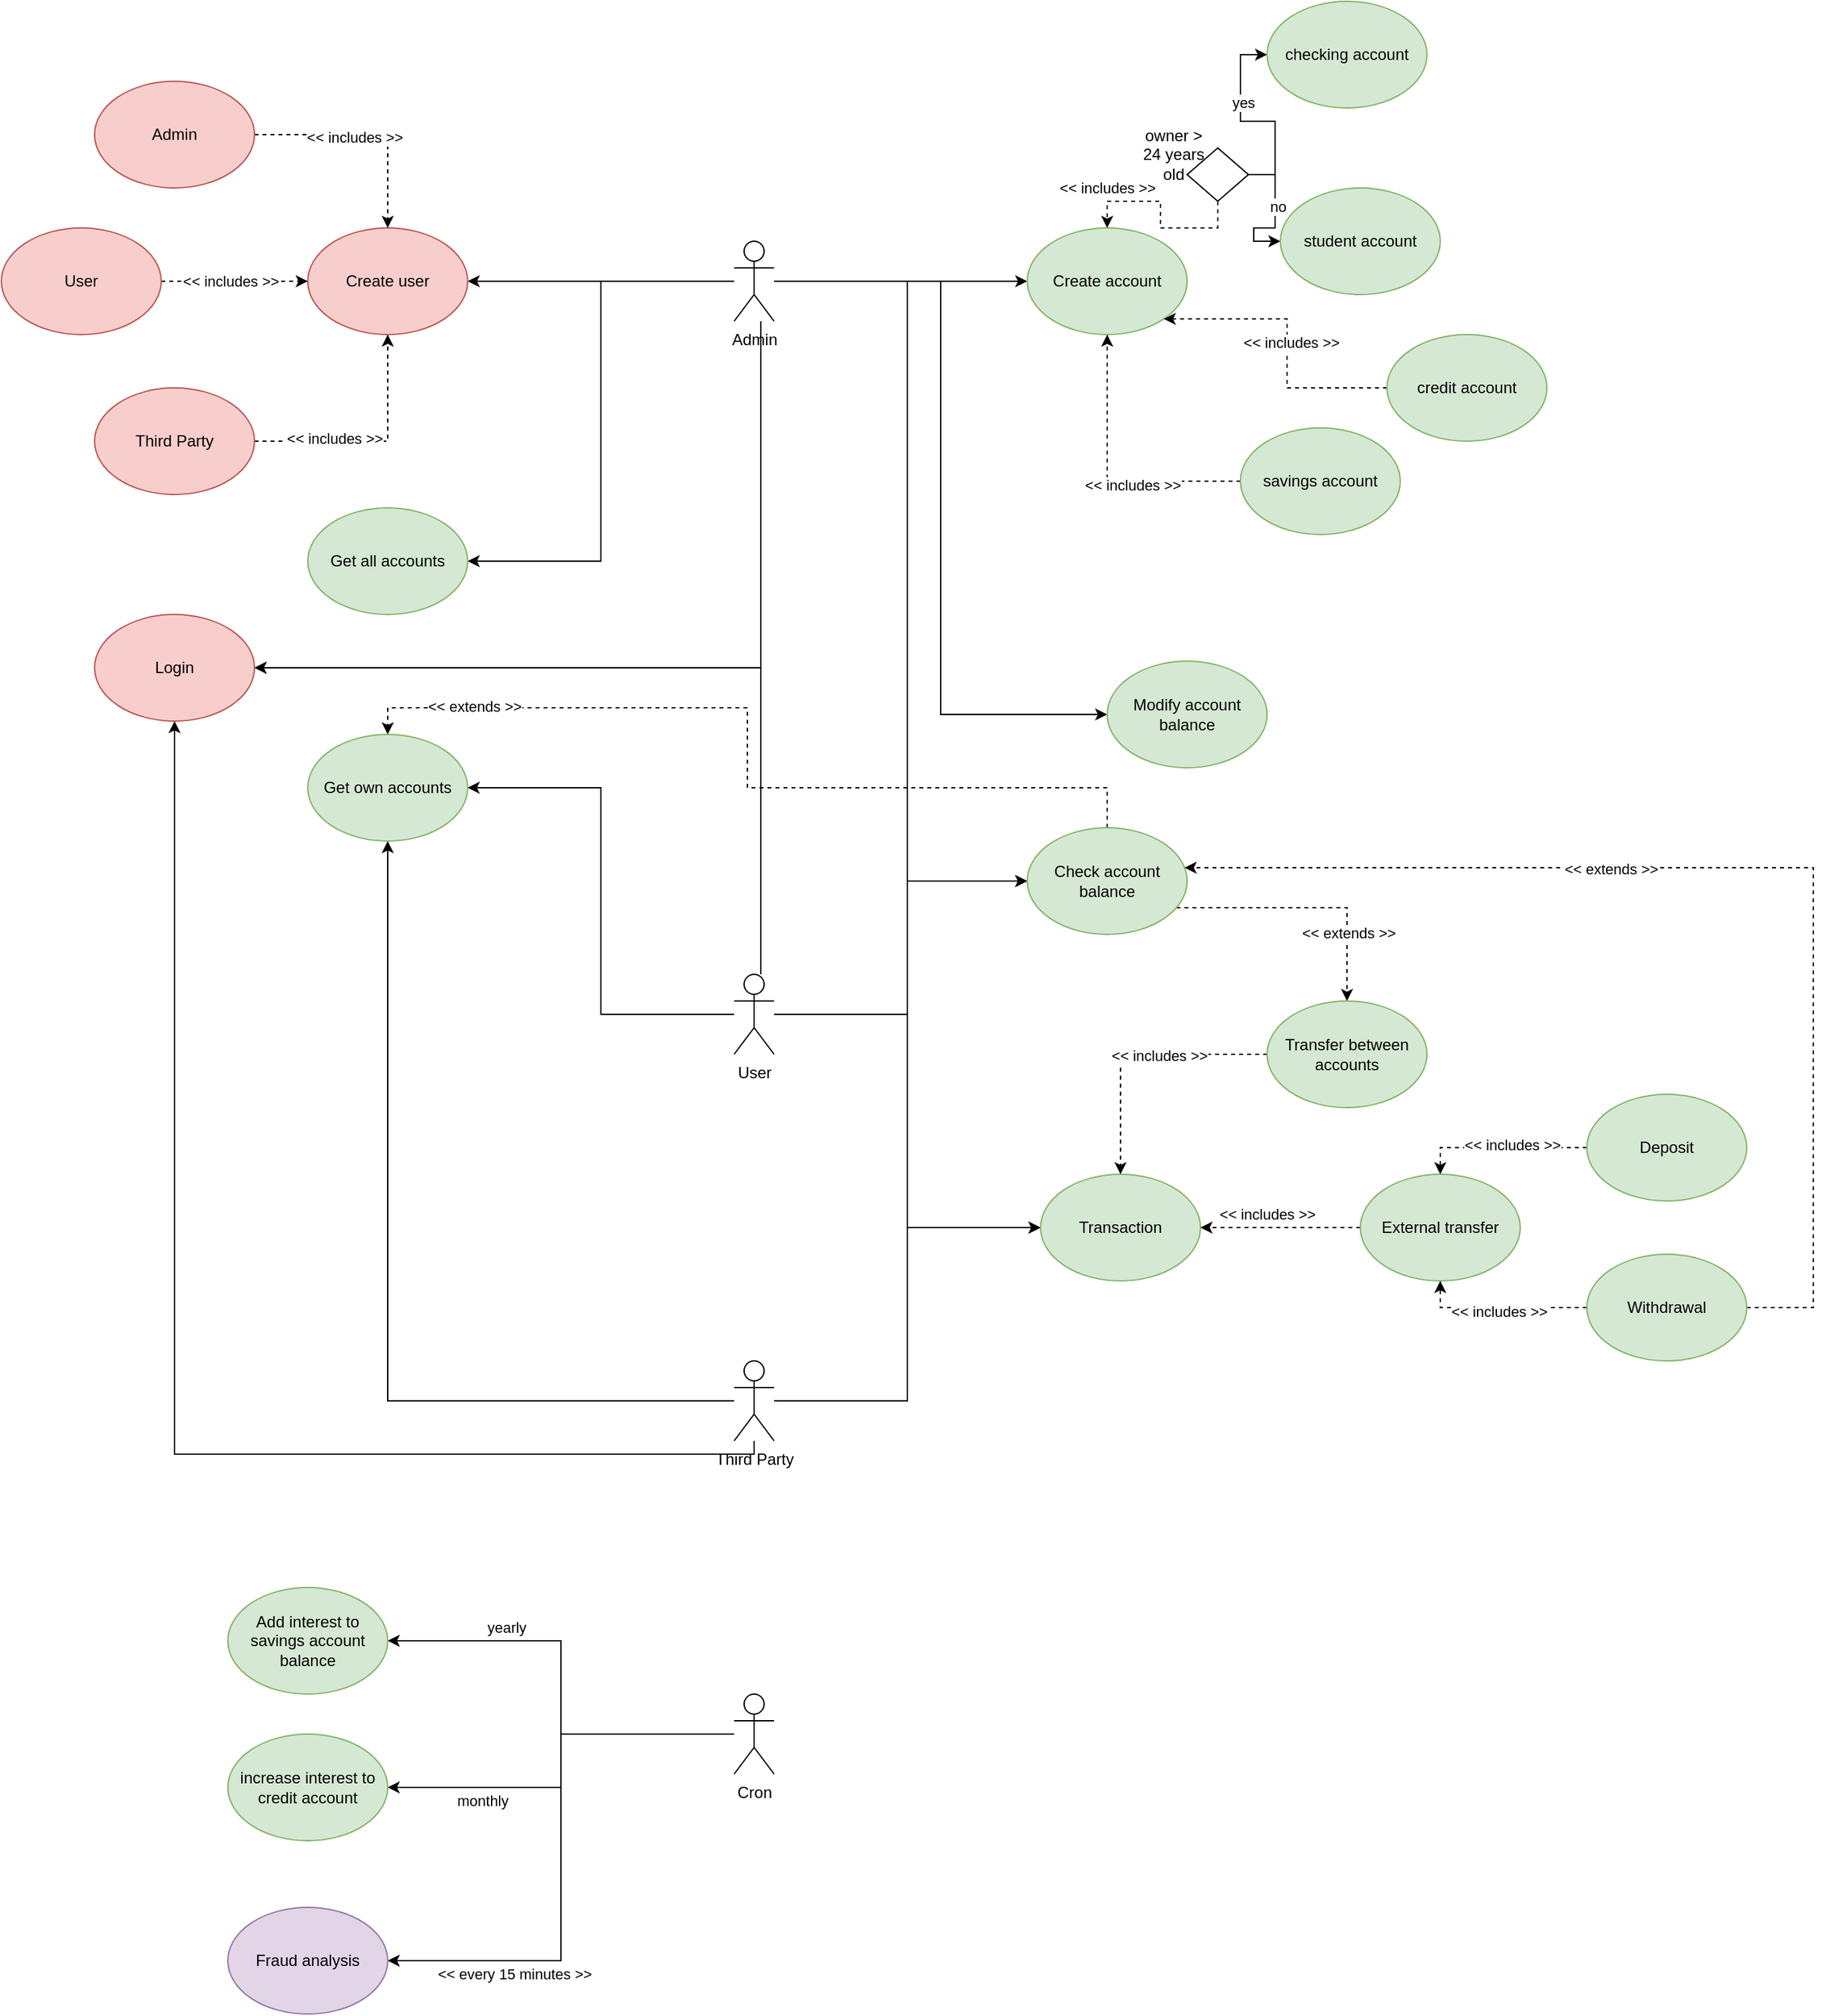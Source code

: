 <mxfile version="20.3.0" type="device"><diagram id="0uP3ty_RYjJencCDC9Fv" name="Página-1"><mxGraphModel dx="2013" dy="822" grid="1" gridSize="10" guides="1" tooltips="1" connect="1" arrows="1" fold="1" page="1" pageScale="1" pageWidth="827" pageHeight="1169" math="0" shadow="0"><root><mxCell id="0"/><mxCell id="1" parent="0"/><mxCell id="CVJm3WT1ySPfOyEzUwz7-38" style="edgeStyle=orthogonalEdgeStyle;rounded=0;orthogonalLoop=1;jettySize=auto;html=1;entryX=0;entryY=0.5;entryDx=0;entryDy=0;" parent="1" source="CVJm3WT1ySPfOyEzUwz7-1" target="CVJm3WT1ySPfOyEzUwz7-37" edge="1"><mxGeometry relative="1" as="geometry"><Array as="points"><mxPoint x="170" y="810"/><mxPoint x="170" y="710"/></Array></mxGeometry></mxCell><mxCell id="CVJm3WT1ySPfOyEzUwz7-45" style="edgeStyle=orthogonalEdgeStyle;rounded=0;orthogonalLoop=1;jettySize=auto;html=1;entryX=0;entryY=0.5;entryDx=0;entryDy=0;" parent="1" source="CVJm3WT1ySPfOyEzUwz7-1" target="CVJm3WT1ySPfOyEzUwz7-26" edge="1"><mxGeometry relative="1" as="geometry"/></mxCell><mxCell id="CVJm3WT1ySPfOyEzUwz7-60" style="edgeStyle=orthogonalEdgeStyle;rounded=0;orthogonalLoop=1;jettySize=auto;html=1;entryX=1;entryY=0.5;entryDx=0;entryDy=0;" parent="1" source="CVJm3WT1ySPfOyEzUwz7-1" target="CVJm3WT1ySPfOyEzUwz7-59" edge="1"><mxGeometry relative="1" as="geometry"/></mxCell><mxCell id="PnBgwkc51MVz4VBSICv--3" style="edgeStyle=orthogonalEdgeStyle;rounded=0;orthogonalLoop=1;jettySize=auto;html=1;entryX=1;entryY=0.5;entryDx=0;entryDy=0;" edge="1" parent="1" source="CVJm3WT1ySPfOyEzUwz7-1" target="PnBgwkc51MVz4VBSICv--1"><mxGeometry relative="1" as="geometry"><Array as="points"><mxPoint x="60" y="550"/></Array></mxGeometry></mxCell><mxCell id="CVJm3WT1ySPfOyEzUwz7-1" value="User" style="shape=umlActor;verticalLabelPosition=bottom;verticalAlign=top;html=1;outlineConnect=0;" parent="1" vertex="1"><mxGeometry x="40" y="780" width="30" height="60" as="geometry"/></mxCell><mxCell id="CVJm3WT1ySPfOyEzUwz7-35" style="edgeStyle=orthogonalEdgeStyle;rounded=0;orthogonalLoop=1;jettySize=auto;html=1;entryX=0;entryY=0.5;entryDx=0;entryDy=0;" parent="1" source="CVJm3WT1ySPfOyEzUwz7-2" target="CVJm3WT1ySPfOyEzUwz7-4" edge="1"><mxGeometry relative="1" as="geometry"/></mxCell><mxCell id="CVJm3WT1ySPfOyEzUwz7-39" style="edgeStyle=orthogonalEdgeStyle;rounded=0;orthogonalLoop=1;jettySize=auto;html=1;entryX=0;entryY=0.5;entryDx=0;entryDy=0;" parent="1" source="CVJm3WT1ySPfOyEzUwz7-2" target="CVJm3WT1ySPfOyEzUwz7-37" edge="1"><mxGeometry relative="1" as="geometry"><Array as="points"><mxPoint x="170" y="260"/><mxPoint x="170" y="710"/></Array></mxGeometry></mxCell><mxCell id="CVJm3WT1ySPfOyEzUwz7-40" style="edgeStyle=orthogonalEdgeStyle;rounded=0;orthogonalLoop=1;jettySize=auto;html=1;entryX=0;entryY=0.5;entryDx=0;entryDy=0;" parent="1" source="CVJm3WT1ySPfOyEzUwz7-2" target="CVJm3WT1ySPfOyEzUwz7-36" edge="1"><mxGeometry relative="1" as="geometry"/></mxCell><mxCell id="CVJm3WT1ySPfOyEzUwz7-53" style="edgeStyle=orthogonalEdgeStyle;rounded=0;orthogonalLoop=1;jettySize=auto;html=1;entryX=1;entryY=0.5;entryDx=0;entryDy=0;" parent="1" source="CVJm3WT1ySPfOyEzUwz7-2" target="CVJm3WT1ySPfOyEzUwz7-52" edge="1"><mxGeometry relative="1" as="geometry"/></mxCell><mxCell id="CVJm3WT1ySPfOyEzUwz7-56" style="edgeStyle=orthogonalEdgeStyle;rounded=0;orthogonalLoop=1;jettySize=auto;html=1;entryX=1;entryY=0.5;entryDx=0;entryDy=0;" parent="1" source="CVJm3WT1ySPfOyEzUwz7-2" target="CVJm3WT1ySPfOyEzUwz7-55" edge="1"><mxGeometry relative="1" as="geometry"/></mxCell><mxCell id="PnBgwkc51MVz4VBSICv--2" style="edgeStyle=orthogonalEdgeStyle;rounded=0;orthogonalLoop=1;jettySize=auto;html=1;entryX=1;entryY=0.5;entryDx=0;entryDy=0;" edge="1" parent="1" source="CVJm3WT1ySPfOyEzUwz7-2" target="PnBgwkc51MVz4VBSICv--1"><mxGeometry relative="1" as="geometry"><Array as="points"><mxPoint x="60" y="550"/></Array></mxGeometry></mxCell><mxCell id="CVJm3WT1ySPfOyEzUwz7-2" value="Admin" style="shape=umlActor;verticalLabelPosition=bottom;verticalAlign=top;html=1;outlineConnect=0;" parent="1" vertex="1"><mxGeometry x="40" y="230" width="30" height="60" as="geometry"/></mxCell><mxCell id="CVJm3WT1ySPfOyEzUwz7-46" style="edgeStyle=orthogonalEdgeStyle;rounded=0;orthogonalLoop=1;jettySize=auto;html=1;entryX=0;entryY=0.5;entryDx=0;entryDy=0;" parent="1" source="CVJm3WT1ySPfOyEzUwz7-3" target="CVJm3WT1ySPfOyEzUwz7-26" edge="1"><mxGeometry relative="1" as="geometry"><Array as="points"><mxPoint x="170" y="1100"/><mxPoint x="170" y="970"/></Array></mxGeometry></mxCell><mxCell id="CVJm3WT1ySPfOyEzUwz7-61" style="edgeStyle=orthogonalEdgeStyle;rounded=0;orthogonalLoop=1;jettySize=auto;html=1;entryX=0.5;entryY=1;entryDx=0;entryDy=0;" parent="1" source="CVJm3WT1ySPfOyEzUwz7-3" target="CVJm3WT1ySPfOyEzUwz7-59" edge="1"><mxGeometry relative="1" as="geometry"/></mxCell><mxCell id="PnBgwkc51MVz4VBSICv--4" style="edgeStyle=orthogonalEdgeStyle;rounded=0;orthogonalLoop=1;jettySize=auto;html=1;" edge="1" parent="1" source="CVJm3WT1ySPfOyEzUwz7-3" target="PnBgwkc51MVz4VBSICv--1"><mxGeometry relative="1" as="geometry"><Array as="points"><mxPoint x="55" y="1140"/><mxPoint x="-380" y="1140"/></Array></mxGeometry></mxCell><mxCell id="CVJm3WT1ySPfOyEzUwz7-3" value="Third Party" style="shape=umlActor;verticalLabelPosition=bottom;verticalAlign=top;html=1;outlineConnect=0;" parent="1" vertex="1"><mxGeometry x="40" y="1070" width="30" height="60" as="geometry"/></mxCell><mxCell id="CVJm3WT1ySPfOyEzUwz7-4" value="Create account" style="ellipse;whiteSpace=wrap;html=1;fillColor=#d5e8d4;strokeColor=#82b366;" parent="1" vertex="1"><mxGeometry x="260" y="220" width="120" height="80" as="geometry"/></mxCell><mxCell id="CVJm3WT1ySPfOyEzUwz7-9" style="edgeStyle=orthogonalEdgeStyle;rounded=0;orthogonalLoop=1;jettySize=auto;html=1;entryX=0;entryY=0.5;entryDx=0;entryDy=0;" parent="1" source="CVJm3WT1ySPfOyEzUwz7-6" target="CVJm3WT1ySPfOyEzUwz7-8" edge="1"><mxGeometry relative="1" as="geometry"/></mxCell><mxCell id="CVJm3WT1ySPfOyEzUwz7-14" value="no" style="edgeLabel;html=1;align=center;verticalAlign=middle;resizable=0;points=[];" parent="CVJm3WT1ySPfOyEzUwz7-9" vertex="1" connectable="0"><mxGeometry x="-0.17" y="2" relative="1" as="geometry"><mxPoint as="offset"/></mxGeometry></mxCell><mxCell id="CVJm3WT1ySPfOyEzUwz7-10" style="edgeStyle=orthogonalEdgeStyle;rounded=0;orthogonalLoop=1;jettySize=auto;html=1;entryX=0;entryY=0.5;entryDx=0;entryDy=0;" parent="1" source="CVJm3WT1ySPfOyEzUwz7-6" target="CVJm3WT1ySPfOyEzUwz7-7" edge="1"><mxGeometry relative="1" as="geometry"/></mxCell><mxCell id="CVJm3WT1ySPfOyEzUwz7-13" value="yes" style="edgeLabel;html=1;align=center;verticalAlign=middle;resizable=0;points=[];" parent="CVJm3WT1ySPfOyEzUwz7-10" vertex="1" connectable="0"><mxGeometry x="0.282" y="-2" relative="1" as="geometry"><mxPoint as="offset"/></mxGeometry></mxCell><mxCell id="CVJm3WT1ySPfOyEzUwz7-27" style="edgeStyle=orthogonalEdgeStyle;rounded=0;orthogonalLoop=1;jettySize=auto;html=1;entryX=0.5;entryY=0;entryDx=0;entryDy=0;dashed=1;" parent="1" source="CVJm3WT1ySPfOyEzUwz7-6" target="CVJm3WT1ySPfOyEzUwz7-4" edge="1"><mxGeometry relative="1" as="geometry"/></mxCell><mxCell id="CVJm3WT1ySPfOyEzUwz7-28" value="&amp;lt;&amp;lt; includes &amp;gt;&amp;gt;" style="edgeLabel;html=1;align=center;verticalAlign=middle;resizable=0;points=[];" parent="CVJm3WT1ySPfOyEzUwz7-27" vertex="1" connectable="0"><mxGeometry x="0.469" relative="1" as="geometry"><mxPoint x="-18" y="-10" as="offset"/></mxGeometry></mxCell><mxCell id="CVJm3WT1ySPfOyEzUwz7-6" value="" style="rhombus;whiteSpace=wrap;html=1;" parent="1" vertex="1"><mxGeometry x="380" y="160" width="46" height="40" as="geometry"/></mxCell><mxCell id="CVJm3WT1ySPfOyEzUwz7-7" value="checking account" style="ellipse;whiteSpace=wrap;html=1;fillColor=#d5e8d4;strokeColor=#82b366;" parent="1" vertex="1"><mxGeometry x="440" y="50" width="120" height="80" as="geometry"/></mxCell><mxCell id="CVJm3WT1ySPfOyEzUwz7-8" value="student account" style="ellipse;whiteSpace=wrap;html=1;fillColor=#d5e8d4;strokeColor=#82b366;" parent="1" vertex="1"><mxGeometry x="450" y="190" width="120" height="80" as="geometry"/></mxCell><mxCell id="CVJm3WT1ySPfOyEzUwz7-12" value="owner &amp;gt; 24 years old" style="text;html=1;strokeColor=none;fillColor=none;align=center;verticalAlign=middle;whiteSpace=wrap;rounded=0;" parent="1" vertex="1"><mxGeometry x="340" y="150" width="60" height="30" as="geometry"/></mxCell><mxCell id="CVJm3WT1ySPfOyEzUwz7-20" style="edgeStyle=orthogonalEdgeStyle;rounded=0;orthogonalLoop=1;jettySize=auto;html=1;entryX=1;entryY=0.5;entryDx=0;entryDy=0;" parent="1" source="CVJm3WT1ySPfOyEzUwz7-18" target="CVJm3WT1ySPfOyEzUwz7-19" edge="1"><mxGeometry relative="1" as="geometry"/></mxCell><mxCell id="CVJm3WT1ySPfOyEzUwz7-21" value="yearly" style="edgeLabel;html=1;align=center;verticalAlign=middle;resizable=0;points=[];" parent="CVJm3WT1ySPfOyEzUwz7-20" vertex="1" connectable="0"><mxGeometry x="0.438" relative="1" as="geometry"><mxPoint x="-4" y="-10" as="offset"/></mxGeometry></mxCell><mxCell id="CVJm3WT1ySPfOyEzUwz7-23" style="edgeStyle=orthogonalEdgeStyle;rounded=0;orthogonalLoop=1;jettySize=auto;html=1;entryX=1;entryY=0.5;entryDx=0;entryDy=0;" parent="1" source="CVJm3WT1ySPfOyEzUwz7-18" target="CVJm3WT1ySPfOyEzUwz7-22" edge="1"><mxGeometry relative="1" as="geometry"/></mxCell><mxCell id="CVJm3WT1ySPfOyEzUwz7-24" value="monthly" style="edgeLabel;html=1;align=center;verticalAlign=middle;resizable=0;points=[];" parent="CVJm3WT1ySPfOyEzUwz7-23" vertex="1" connectable="0"><mxGeometry x="0.526" y="1" relative="1" as="geometry"><mxPoint y="9" as="offset"/></mxGeometry></mxCell><mxCell id="MgVNhLkupaFGwa8Qeml6-4" style="edgeStyle=orthogonalEdgeStyle;rounded=0;orthogonalLoop=1;jettySize=auto;html=1;entryX=1;entryY=0.5;entryDx=0;entryDy=0;" parent="1" source="CVJm3WT1ySPfOyEzUwz7-18" target="MgVNhLkupaFGwa8Qeml6-3" edge="1"><mxGeometry relative="1" as="geometry"/></mxCell><mxCell id="MgVNhLkupaFGwa8Qeml6-5" value="&amp;lt;&amp;lt; every 15 minutes &amp;gt;&amp;gt;" style="edgeLabel;html=1;align=center;verticalAlign=middle;resizable=0;points=[];" parent="MgVNhLkupaFGwa8Qeml6-4" vertex="1" connectable="0"><mxGeometry x="0.581" relative="1" as="geometry"><mxPoint x="5" y="10" as="offset"/></mxGeometry></mxCell><mxCell id="CVJm3WT1ySPfOyEzUwz7-18" value="Cron" style="shape=umlActor;verticalLabelPosition=bottom;verticalAlign=top;html=1;outlineConnect=0;" parent="1" vertex="1"><mxGeometry x="40" y="1320" width="30" height="60" as="geometry"/></mxCell><mxCell id="CVJm3WT1ySPfOyEzUwz7-19" value="Add interest to savings account balance" style="ellipse;whiteSpace=wrap;html=1;fillColor=#d5e8d4;strokeColor=#82b366;" parent="1" vertex="1"><mxGeometry x="-340" y="1240" width="120" height="80" as="geometry"/></mxCell><mxCell id="CVJm3WT1ySPfOyEzUwz7-22" value="increase interest to credit account" style="ellipse;whiteSpace=wrap;html=1;fillColor=#d5e8d4;strokeColor=#82b366;" parent="1" vertex="1"><mxGeometry x="-340" y="1350" width="120" height="80" as="geometry"/></mxCell><mxCell id="CVJm3WT1ySPfOyEzUwz7-26" value="Transaction" style="ellipse;whiteSpace=wrap;html=1;fillColor=#d5e8d4;strokeColor=#82b366;" parent="1" vertex="1"><mxGeometry x="270" y="930" width="120" height="80" as="geometry"/></mxCell><mxCell id="CVJm3WT1ySPfOyEzUwz7-31" style="edgeStyle=orthogonalEdgeStyle;rounded=0;orthogonalLoop=1;jettySize=auto;html=1;entryX=1;entryY=1;entryDx=0;entryDy=0;dashed=1;" parent="1" source="CVJm3WT1ySPfOyEzUwz7-29" target="CVJm3WT1ySPfOyEzUwz7-4" edge="1"><mxGeometry relative="1" as="geometry"/></mxCell><mxCell id="CVJm3WT1ySPfOyEzUwz7-33" value="&amp;lt;&amp;lt; includes &amp;gt;&amp;gt;" style="edgeLabel;html=1;align=center;verticalAlign=middle;resizable=0;points=[];" parent="CVJm3WT1ySPfOyEzUwz7-31" vertex="1" connectable="0"><mxGeometry x="-0.006" y="-3" relative="1" as="geometry"><mxPoint as="offset"/></mxGeometry></mxCell><mxCell id="CVJm3WT1ySPfOyEzUwz7-29" value="credit account" style="ellipse;whiteSpace=wrap;html=1;fillColor=#d5e8d4;strokeColor=#82b366;" parent="1" vertex="1"><mxGeometry x="530" y="300" width="120" height="80" as="geometry"/></mxCell><mxCell id="CVJm3WT1ySPfOyEzUwz7-32" style="edgeStyle=orthogonalEdgeStyle;rounded=0;orthogonalLoop=1;jettySize=auto;html=1;entryX=0.5;entryY=1;entryDx=0;entryDy=0;dashed=1;" parent="1" source="CVJm3WT1ySPfOyEzUwz7-30" target="CVJm3WT1ySPfOyEzUwz7-4" edge="1"><mxGeometry relative="1" as="geometry"/></mxCell><mxCell id="CVJm3WT1ySPfOyEzUwz7-34" value="&amp;lt;&amp;lt; includes &amp;gt;&amp;gt;" style="edgeLabel;html=1;align=center;verticalAlign=middle;resizable=0;points=[];" parent="CVJm3WT1ySPfOyEzUwz7-32" vertex="1" connectable="0"><mxGeometry x="-0.229" y="3" relative="1" as="geometry"><mxPoint as="offset"/></mxGeometry></mxCell><mxCell id="CVJm3WT1ySPfOyEzUwz7-30" value="savings account" style="ellipse;whiteSpace=wrap;html=1;fillColor=#d5e8d4;strokeColor=#82b366;" parent="1" vertex="1"><mxGeometry x="420" y="370" width="120" height="80" as="geometry"/></mxCell><mxCell id="CVJm3WT1ySPfOyEzUwz7-36" value="Modify account balance" style="ellipse;whiteSpace=wrap;html=1;fillColor=#d5e8d4;strokeColor=#82b366;" parent="1" vertex="1"><mxGeometry x="320" y="545" width="120" height="80" as="geometry"/></mxCell><mxCell id="CVJm3WT1ySPfOyEzUwz7-50" style="edgeStyle=orthogonalEdgeStyle;rounded=0;orthogonalLoop=1;jettySize=auto;html=1;entryX=0.5;entryY=0;entryDx=0;entryDy=0;dashed=1;" parent="1" source="CVJm3WT1ySPfOyEzUwz7-37" target="CVJm3WT1ySPfOyEzUwz7-47" edge="1"><mxGeometry relative="1" as="geometry"><Array as="points"><mxPoint x="500" y="730"/></Array></mxGeometry></mxCell><mxCell id="CVJm3WT1ySPfOyEzUwz7-51" value="&amp;lt;&amp;lt; extends &amp;gt;&amp;gt;" style="edgeLabel;html=1;align=center;verticalAlign=middle;resizable=0;points=[];" parent="CVJm3WT1ySPfOyEzUwz7-50" vertex="1" connectable="0"><mxGeometry x="0.486" y="1" relative="1" as="geometry"><mxPoint as="offset"/></mxGeometry></mxCell><mxCell id="MgVNhLkupaFGwa8Qeml6-1" style="edgeStyle=orthogonalEdgeStyle;rounded=0;orthogonalLoop=1;jettySize=auto;html=1;entryX=0.5;entryY=0;entryDx=0;entryDy=0;dashed=1;" parent="1" source="CVJm3WT1ySPfOyEzUwz7-37" target="CVJm3WT1ySPfOyEzUwz7-59" edge="1"><mxGeometry relative="1" as="geometry"><Array as="points"><mxPoint x="320" y="640"/><mxPoint x="50" y="640"/><mxPoint x="50" y="580"/><mxPoint x="-220" y="580"/></Array></mxGeometry></mxCell><mxCell id="MgVNhLkupaFGwa8Qeml6-2" value="&amp;lt;&amp;lt; extends &amp;gt;&amp;gt;" style="edgeLabel;html=1;align=center;verticalAlign=middle;resizable=0;points=[];" parent="MgVNhLkupaFGwa8Qeml6-1" vertex="1" connectable="0"><mxGeometry x="0.739" y="-1" relative="1" as="geometry"><mxPoint as="offset"/></mxGeometry></mxCell><mxCell id="CVJm3WT1ySPfOyEzUwz7-37" value="Check account balance" style="ellipse;whiteSpace=wrap;html=1;fillColor=#d5e8d4;strokeColor=#82b366;" parent="1" vertex="1"><mxGeometry x="260" y="670" width="120" height="80" as="geometry"/></mxCell><mxCell id="CVJm3WT1ySPfOyEzUwz7-48" style="edgeStyle=orthogonalEdgeStyle;rounded=0;orthogonalLoop=1;jettySize=auto;html=1;entryX=0.5;entryY=0;entryDx=0;entryDy=0;dashed=1;" parent="1" source="CVJm3WT1ySPfOyEzUwz7-47" target="CVJm3WT1ySPfOyEzUwz7-26" edge="1"><mxGeometry relative="1" as="geometry"/></mxCell><mxCell id="CVJm3WT1ySPfOyEzUwz7-49" value="&amp;lt;&amp;lt; includes &amp;gt;&amp;gt;" style="edgeLabel;html=1;align=center;verticalAlign=middle;resizable=0;points=[];" parent="CVJm3WT1ySPfOyEzUwz7-48" vertex="1" connectable="0"><mxGeometry x="-0.19" y="1" relative="1" as="geometry"><mxPoint as="offset"/></mxGeometry></mxCell><mxCell id="CVJm3WT1ySPfOyEzUwz7-47" value="Transfer between accounts" style="ellipse;whiteSpace=wrap;html=1;fillColor=#d5e8d4;strokeColor=#82b366;" parent="1" vertex="1"><mxGeometry x="440" y="800" width="120" height="80" as="geometry"/></mxCell><mxCell id="CVJm3WT1ySPfOyEzUwz7-52" value="Create user" style="ellipse;whiteSpace=wrap;html=1;fillColor=#f8cecc;strokeColor=#b85450;" parent="1" vertex="1"><mxGeometry x="-280" y="220" width="120" height="80" as="geometry"/></mxCell><mxCell id="CVJm3WT1ySPfOyEzUwz7-55" value="Get all accounts" style="ellipse;whiteSpace=wrap;html=1;fillColor=#d5e8d4;strokeColor=#82b366;" parent="1" vertex="1"><mxGeometry x="-280" y="430" width="120" height="80" as="geometry"/></mxCell><mxCell id="CVJm3WT1ySPfOyEzUwz7-59" value="Get own accounts" style="ellipse;whiteSpace=wrap;html=1;fillColor=#d5e8d4;strokeColor=#82b366;" parent="1" vertex="1"><mxGeometry x="-280" y="600" width="120" height="80" as="geometry"/></mxCell><mxCell id="CVJm3WT1ySPfOyEzUwz7-68" style="edgeStyle=orthogonalEdgeStyle;rounded=0;orthogonalLoop=1;jettySize=auto;html=1;entryX=0.5;entryY=0;entryDx=0;entryDy=0;dashed=1;" parent="1" source="CVJm3WT1ySPfOyEzUwz7-63" target="CVJm3WT1ySPfOyEzUwz7-52" edge="1"><mxGeometry relative="1" as="geometry"/></mxCell><mxCell id="CVJm3WT1ySPfOyEzUwz7-69" value="&amp;lt;&amp;lt; includes &amp;gt;&amp;gt;" style="edgeLabel;html=1;align=center;verticalAlign=middle;resizable=0;points=[];" parent="CVJm3WT1ySPfOyEzUwz7-68" vertex="1" connectable="0"><mxGeometry x="-0.118" y="-2" relative="1" as="geometry"><mxPoint as="offset"/></mxGeometry></mxCell><mxCell id="CVJm3WT1ySPfOyEzUwz7-63" value="Admin" style="ellipse;whiteSpace=wrap;html=1;fillColor=#f8cecc;strokeColor=#b85450;" parent="1" vertex="1"><mxGeometry x="-440" y="110" width="120" height="80" as="geometry"/></mxCell><mxCell id="CVJm3WT1ySPfOyEzUwz7-67" style="edgeStyle=orthogonalEdgeStyle;rounded=0;orthogonalLoop=1;jettySize=auto;html=1;entryX=0;entryY=0.5;entryDx=0;entryDy=0;dashed=1;" parent="1" source="CVJm3WT1ySPfOyEzUwz7-64" target="CVJm3WT1ySPfOyEzUwz7-52" edge="1"><mxGeometry relative="1" as="geometry"/></mxCell><mxCell id="CVJm3WT1ySPfOyEzUwz7-70" value="&amp;lt;&amp;lt; includes &amp;gt;&amp;gt;" style="edgeLabel;html=1;align=center;verticalAlign=middle;resizable=0;points=[];" parent="CVJm3WT1ySPfOyEzUwz7-67" vertex="1" connectable="0"><mxGeometry x="-0.054" relative="1" as="geometry"><mxPoint as="offset"/></mxGeometry></mxCell><mxCell id="CVJm3WT1ySPfOyEzUwz7-64" value="User" style="ellipse;whiteSpace=wrap;html=1;fillColor=#f8cecc;strokeColor=#b85450;" parent="1" vertex="1"><mxGeometry x="-510" y="220" width="120" height="80" as="geometry"/></mxCell><mxCell id="CVJm3WT1ySPfOyEzUwz7-66" style="edgeStyle=orthogonalEdgeStyle;rounded=0;orthogonalLoop=1;jettySize=auto;html=1;dashed=1;" parent="1" source="CVJm3WT1ySPfOyEzUwz7-65" target="CVJm3WT1ySPfOyEzUwz7-52" edge="1"><mxGeometry relative="1" as="geometry"/></mxCell><mxCell id="CVJm3WT1ySPfOyEzUwz7-71" value="&amp;lt;&amp;lt; includes &amp;gt;&amp;gt;" style="edgeLabel;html=1;align=center;verticalAlign=middle;resizable=0;points=[];" parent="CVJm3WT1ySPfOyEzUwz7-66" vertex="1" connectable="0"><mxGeometry x="-0.333" y="2" relative="1" as="geometry"><mxPoint as="offset"/></mxGeometry></mxCell><mxCell id="CVJm3WT1ySPfOyEzUwz7-65" value="Third Party" style="ellipse;whiteSpace=wrap;html=1;fillColor=#f8cecc;strokeColor=#b85450;" parent="1" vertex="1"><mxGeometry x="-440" y="340" width="120" height="80" as="geometry"/></mxCell><mxCell id="CVJm3WT1ySPfOyEzUwz7-73" style="edgeStyle=orthogonalEdgeStyle;rounded=0;orthogonalLoop=1;jettySize=auto;html=1;entryX=1;entryY=0.5;entryDx=0;entryDy=0;dashed=1;" parent="1" source="CVJm3WT1ySPfOyEzUwz7-72" target="CVJm3WT1ySPfOyEzUwz7-26" edge="1"><mxGeometry relative="1" as="geometry"/></mxCell><mxCell id="CVJm3WT1ySPfOyEzUwz7-74" value="&amp;lt;&amp;lt; includes &amp;gt;&amp;gt;" style="edgeLabel;html=1;align=center;verticalAlign=middle;resizable=0;points=[];" parent="CVJm3WT1ySPfOyEzUwz7-73" vertex="1" connectable="0"><mxGeometry x="0.4" y="1" relative="1" as="geometry"><mxPoint x="14" y="-11" as="offset"/></mxGeometry></mxCell><mxCell id="CVJm3WT1ySPfOyEzUwz7-72" value="External transfer" style="ellipse;whiteSpace=wrap;html=1;fillColor=#d5e8d4;strokeColor=#82b366;" parent="1" vertex="1"><mxGeometry x="510" y="930" width="120" height="80" as="geometry"/></mxCell><mxCell id="MgVNhLkupaFGwa8Qeml6-3" value="Fraud analysis" style="ellipse;whiteSpace=wrap;html=1;fillColor=#e1d5e7;strokeColor=#9673a6;" parent="1" vertex="1"><mxGeometry x="-340" y="1480" width="120" height="80" as="geometry"/></mxCell><mxCell id="MgVNhLkupaFGwa8Qeml6-11" style="edgeStyle=orthogonalEdgeStyle;rounded=0;orthogonalLoop=1;jettySize=auto;html=1;entryX=0.5;entryY=0;entryDx=0;entryDy=0;dashed=1;" parent="1" source="MgVNhLkupaFGwa8Qeml6-8" target="CVJm3WT1ySPfOyEzUwz7-72" edge="1"><mxGeometry relative="1" as="geometry"/></mxCell><mxCell id="MgVNhLkupaFGwa8Qeml6-12" value="&amp;lt;&amp;lt; includes &amp;gt;&amp;gt;" style="edgeLabel;html=1;align=center;verticalAlign=middle;resizable=0;points=[];" parent="MgVNhLkupaFGwa8Qeml6-11" vertex="1" connectable="0"><mxGeometry x="-0.139" y="-2" relative="1" as="geometry"><mxPoint as="offset"/></mxGeometry></mxCell><mxCell id="MgVNhLkupaFGwa8Qeml6-8" value="Deposit" style="ellipse;whiteSpace=wrap;html=1;fillColor=#d5e8d4;strokeColor=#82b366;" parent="1" vertex="1"><mxGeometry x="680" y="870" width="120" height="80" as="geometry"/></mxCell><mxCell id="MgVNhLkupaFGwa8Qeml6-10" style="edgeStyle=orthogonalEdgeStyle;rounded=0;orthogonalLoop=1;jettySize=auto;html=1;entryX=0.5;entryY=1;entryDx=0;entryDy=0;dashed=1;" parent="1" source="MgVNhLkupaFGwa8Qeml6-9" target="CVJm3WT1ySPfOyEzUwz7-72" edge="1"><mxGeometry relative="1" as="geometry"/></mxCell><mxCell id="MgVNhLkupaFGwa8Qeml6-13" value="&amp;lt;&amp;lt; includes &amp;gt;&amp;gt;" style="edgeLabel;html=1;align=center;verticalAlign=middle;resizable=0;points=[];" parent="MgVNhLkupaFGwa8Qeml6-10" vertex="1" connectable="0"><mxGeometry x="0.015" y="3" relative="1" as="geometry"><mxPoint as="offset"/></mxGeometry></mxCell><mxCell id="MgVNhLkupaFGwa8Qeml6-14" style="edgeStyle=orthogonalEdgeStyle;rounded=0;orthogonalLoop=1;jettySize=auto;html=1;dashed=1;" parent="1" source="MgVNhLkupaFGwa8Qeml6-9" target="CVJm3WT1ySPfOyEzUwz7-37" edge="1"><mxGeometry relative="1" as="geometry"><Array as="points"><mxPoint x="850" y="1030"/><mxPoint x="850" y="700"/></Array></mxGeometry></mxCell><mxCell id="MgVNhLkupaFGwa8Qeml6-15" value="&amp;lt;&amp;lt; extends &amp;gt;&amp;gt;" style="edgeLabel;html=1;align=center;verticalAlign=middle;resizable=0;points=[];" parent="MgVNhLkupaFGwa8Qeml6-14" vertex="1" connectable="0"><mxGeometry x="0.249" y="1" relative="1" as="geometry"><mxPoint as="offset"/></mxGeometry></mxCell><mxCell id="MgVNhLkupaFGwa8Qeml6-9" value="Withdrawal" style="ellipse;whiteSpace=wrap;html=1;fillColor=#d5e8d4;strokeColor=#82b366;" parent="1" vertex="1"><mxGeometry x="680" y="990" width="120" height="80" as="geometry"/></mxCell><mxCell id="PnBgwkc51MVz4VBSICv--1" value="Login" style="ellipse;whiteSpace=wrap;html=1;fillColor=#f8cecc;strokeColor=#b85450;" vertex="1" parent="1"><mxGeometry x="-440" y="510" width="120" height="80" as="geometry"/></mxCell></root></mxGraphModel></diagram></mxfile>